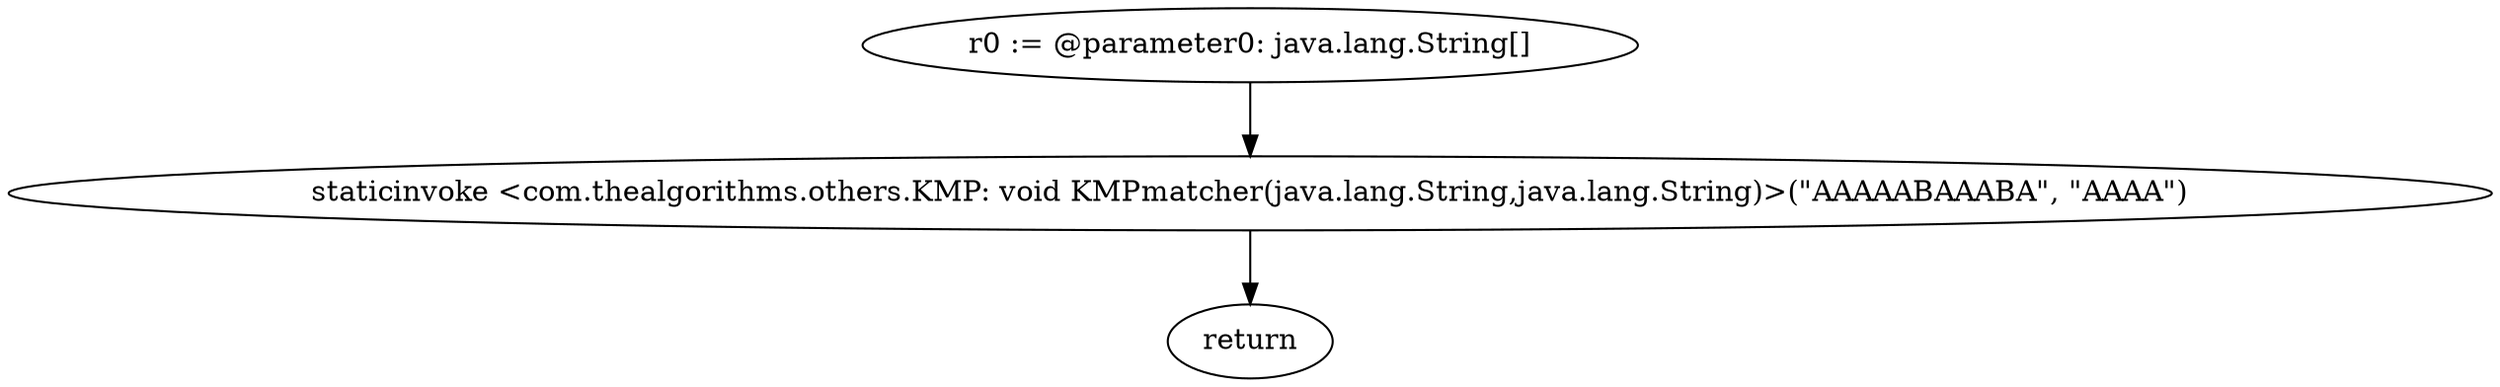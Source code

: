 digraph "unitGraph" {
    "r0 := @parameter0: java.lang.String[]"
    "staticinvoke <com.thealgorithms.others.KMP: void KMPmatcher(java.lang.String,java.lang.String)>(\"AAAAABAAABA\", \"AAAA\")"
    "return"
    "r0 := @parameter0: java.lang.String[]"->"staticinvoke <com.thealgorithms.others.KMP: void KMPmatcher(java.lang.String,java.lang.String)>(\"AAAAABAAABA\", \"AAAA\")";
    "staticinvoke <com.thealgorithms.others.KMP: void KMPmatcher(java.lang.String,java.lang.String)>(\"AAAAABAAABA\", \"AAAA\")"->"return";
}
